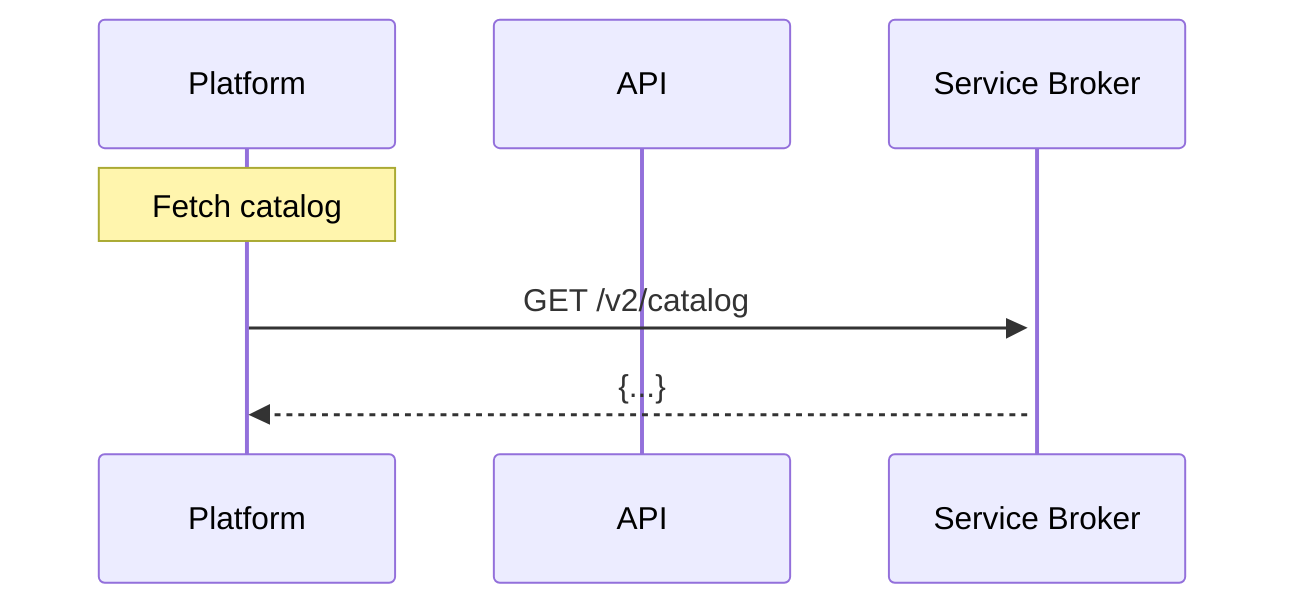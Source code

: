 %% Sequence Diagram for Registering a Service Instance

sequenceDiagram
  participant Platform
  participant API  
  participant Service Broker

note over Platform: Fetch catalog

Platform ->>+ Service Broker: GET /v2/catalog

Service Broker -->> Platform: {...}